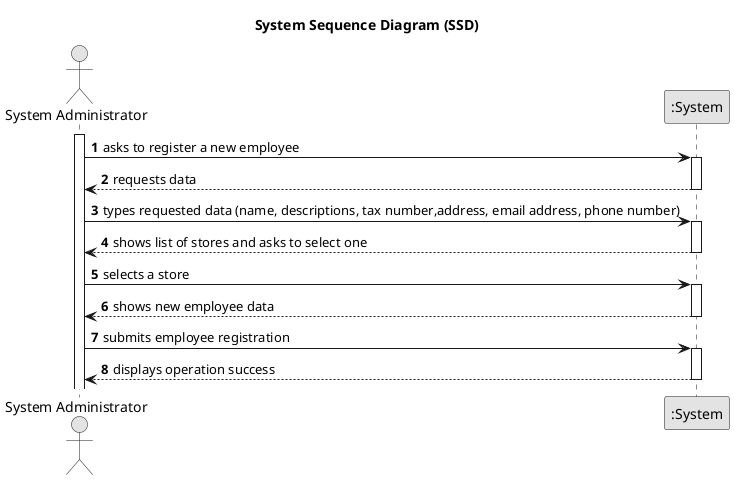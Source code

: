 @startuml
skinparam monochrome true
skinparam packageStyle rectangle
skinparam shadowing false

title System Sequence Diagram (SSD)

autonumber
actor "System Administrator" as Employee
participant ":System" as System

activate Employee

    Employee -> System : asks to register a new employee
    activate System

        System --> Employee : requests data
    deactivate System

    Employee -> System : types requested data (name, descriptions, tax number,address, email address, phone number)
    activate System

        System --> Employee : shows list of stores and asks to select one
    deactivate System

    Employee -> System : selects a store
    activate System

        System --> Employee : shows new employee data
    deactivate System

    Employee -> System : submits employee registration
    activate System

        System --> Employee : displays operation success
    deactivate System


@enduml